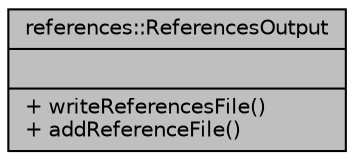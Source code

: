 digraph "references::ReferencesOutput"
{
 // LATEX_PDF_SIZE
  edge [fontname="Helvetica",fontsize="10",labelfontname="Helvetica",labelfontsize="10"];
  node [fontname="Helvetica",fontsize="10",shape=record];
  Node1 [label="{references::ReferencesOutput\n||+ writeReferencesFile()\l+ addReferenceFile()\l}",height=0.2,width=0.4,color="black", fillcolor="grey75", style="filled", fontcolor="black",tooltip="class to print references file"];
}
